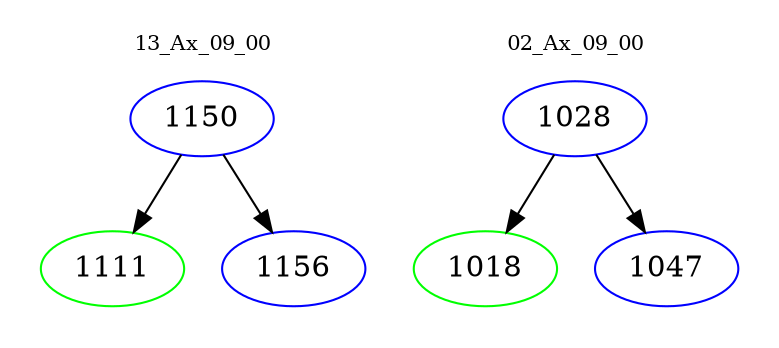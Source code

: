 digraph{
subgraph cluster_0 {
color = white
label = "13_Ax_09_00";
fontsize=10;
T0_1150 [label="1150", color="blue"]
T0_1150 -> T0_1111 [color="black"]
T0_1111 [label="1111", color="green"]
T0_1150 -> T0_1156 [color="black"]
T0_1156 [label="1156", color="blue"]
}
subgraph cluster_1 {
color = white
label = "02_Ax_09_00";
fontsize=10;
T1_1028 [label="1028", color="blue"]
T1_1028 -> T1_1018 [color="black"]
T1_1018 [label="1018", color="green"]
T1_1028 -> T1_1047 [color="black"]
T1_1047 [label="1047", color="blue"]
}
}

